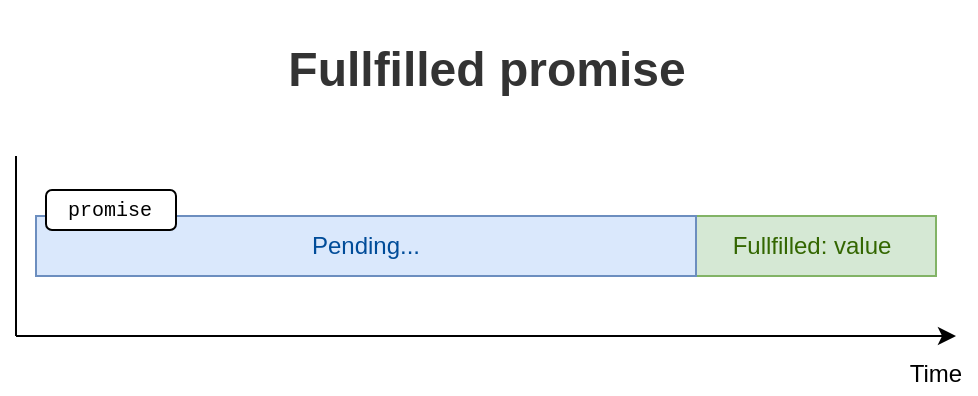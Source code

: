 <mxfile version="14.6.13" type="device" pages="2"><diagram id="idhxigilsuWetFB2cpPl" name="Resolved"><mxGraphModel dx="760" dy="653" grid="1" gridSize="10" guides="1" tooltips="1" connect="1" arrows="1" fold="1" page="0" pageScale="1" pageWidth="827" pageHeight="1169" math="0" shadow="0"><root><mxCell id="0"/><mxCell id="1" parent="0"/><mxCell id="N8z0Ye5YrI288PrtkeDU-1" value="" style="rounded=0;whiteSpace=wrap;html=1;fillColor=#d5e8d4;strokeColor=#82b366;" parent="1" vertex="1"><mxGeometry x="70" y="500" width="450" height="30" as="geometry"/></mxCell><mxCell id="N8z0Ye5YrI288PrtkeDU-3" value="Fullfilled promise" style="text;strokeColor=none;fillColor=none;html=1;fontSize=24;fontStyle=1;verticalAlign=middle;align=center;fontColor=#333333;" parent="1" vertex="1"><mxGeometry x="180" y="392" width="230" height="70" as="geometry"/></mxCell><mxCell id="N8z0Ye5YrI288PrtkeDU-5" value="" style="endArrow=classic;html=1;" parent="1" edge="1"><mxGeometry width="50" height="50" relative="1" as="geometry"><mxPoint x="60" y="560" as="sourcePoint"/><mxPoint x="530" y="560" as="targetPoint"/></mxGeometry></mxCell><mxCell id="N8z0Ye5YrI288PrtkeDU-6" value="" style="endArrow=none;html=1;" parent="1" edge="1"><mxGeometry width="50" height="50" relative="1" as="geometry"><mxPoint x="60" y="560" as="sourcePoint"/><mxPoint x="60" y="470" as="targetPoint"/></mxGeometry></mxCell><mxCell id="N8z0Ye5YrI288PrtkeDU-7" value="Time" style="text;html=1;strokeColor=none;fillColor=none;align=center;verticalAlign=middle;whiteSpace=wrap;rounded=0;" parent="1" vertex="1"><mxGeometry x="500" y="569" width="40" height="20" as="geometry"/></mxCell><mxCell id="N8z0Ye5YrI288PrtkeDU-12" value="" style="rounded=0;whiteSpace=wrap;html=1;fillColor=#dae8fc;strokeColor=#6c8ebf;" parent="1" vertex="1"><mxGeometry x="70" y="500" width="330" height="30" as="geometry"/></mxCell><mxCell id="N8z0Ye5YrI288PrtkeDU-13" value="Pending..." style="text;html=1;strokeColor=none;fillColor=none;align=center;verticalAlign=middle;whiteSpace=wrap;rounded=0;fontColor=#004C99;" parent="1" vertex="1"><mxGeometry x="195" y="505" width="80" height="20" as="geometry"/></mxCell><mxCell id="N8z0Ye5YrI288PrtkeDU-17" value="Fullfilled: value" style="text;html=1;strokeColor=none;fillColor=none;align=center;verticalAlign=middle;whiteSpace=wrap;rounded=0;fontColor=#336600;" parent="1" vertex="1"><mxGeometry x="393" y="505" width="130" height="20" as="geometry"/></mxCell><mxCell id="-S_mJhH61JFIsjPQwXrV-2" value="" style="rounded=1;whiteSpace=wrap;html=1;labelBackgroundColor=#ffffff;fontFamily=Courier New;fontSize=23;fontColor=#666666;align=left;" parent="1" vertex="1"><mxGeometry x="75" y="487" width="65" height="20" as="geometry"/></mxCell><mxCell id="N8z0Ye5YrI288PrtkeDU-10" value="promise" style="text;html=1;strokeColor=none;fillColor=none;align=center;verticalAlign=middle;whiteSpace=wrap;rounded=0;fontSize=10;fontFamily=Courier New;" parent="1" vertex="1"><mxGeometry x="81" y="487" width="52" height="20" as="geometry"/></mxCell></root></mxGraphModel></diagram><diagram name="Rejected" id="05dCHv4usbjD3H7Q2Go7"><mxGraphModel dx="760" dy="653" grid="1" gridSize="10" guides="1" tooltips="1" connect="1" arrows="1" fold="1" page="0" pageScale="1" pageWidth="827" pageHeight="1169" math="0" shadow="0"><root><mxCell id="Uot6-I3UawnojIUIg4Ep-0"/><mxCell id="Uot6-I3UawnojIUIg4Ep-1" parent="Uot6-I3UawnojIUIg4Ep-0"/><mxCell id="kild9HkDpiPhEhQXivw6-0" value="" style="rounded=0;whiteSpace=wrap;html=1;fillColor=#f8cecc;strokeColor=#b85450;" vertex="1" parent="Uot6-I3UawnojIUIg4Ep-1"><mxGeometry x="70" y="500" width="450" height="30" as="geometry"/></mxCell><mxCell id="kild9HkDpiPhEhQXivw6-1" value="Rejected promise" style="text;strokeColor=none;fillColor=none;html=1;fontSize=24;fontStyle=1;verticalAlign=middle;align=center;fontColor=#333333;" vertex="1" parent="Uot6-I3UawnojIUIg4Ep-1"><mxGeometry x="180" y="397" width="230" height="70" as="geometry"/></mxCell><mxCell id="kild9HkDpiPhEhQXivw6-2" value="" style="endArrow=classic;html=1;" edge="1" parent="Uot6-I3UawnojIUIg4Ep-1"><mxGeometry width="50" height="50" relative="1" as="geometry"><mxPoint x="60" y="560" as="sourcePoint"/><mxPoint x="530" y="560" as="targetPoint"/></mxGeometry></mxCell><mxCell id="kild9HkDpiPhEhQXivw6-3" value="" style="endArrow=none;html=1;" edge="1" parent="Uot6-I3UawnojIUIg4Ep-1"><mxGeometry width="50" height="50" relative="1" as="geometry"><mxPoint x="60" y="560" as="sourcePoint"/><mxPoint x="60" y="470" as="targetPoint"/></mxGeometry></mxCell><mxCell id="kild9HkDpiPhEhQXivw6-4" value="Time" style="text;html=1;strokeColor=none;fillColor=none;align=center;verticalAlign=middle;whiteSpace=wrap;rounded=0;" vertex="1" parent="Uot6-I3UawnojIUIg4Ep-1"><mxGeometry x="500" y="569" width="40" height="20" as="geometry"/></mxCell><mxCell id="kild9HkDpiPhEhQXivw6-5" value="" style="rounded=0;whiteSpace=wrap;html=1;fillColor=#dae8fc;strokeColor=#6c8ebf;" vertex="1" parent="Uot6-I3UawnojIUIg4Ep-1"><mxGeometry x="70" y="500" width="330" height="30" as="geometry"/></mxCell><mxCell id="kild9HkDpiPhEhQXivw6-6" value="Pending..." style="text;html=1;strokeColor=none;fillColor=none;align=center;verticalAlign=middle;whiteSpace=wrap;rounded=0;fontColor=#004C99;" vertex="1" parent="Uot6-I3UawnojIUIg4Ep-1"><mxGeometry x="195" y="505" width="80" height="20" as="geometry"/></mxCell><mxCell id="kild9HkDpiPhEhQXivw6-7" value="Rejected: error" style="text;html=1;strokeColor=none;fillColor=none;align=center;verticalAlign=middle;whiteSpace=wrap;rounded=0;fontColor=#660000;" vertex="1" parent="Uot6-I3UawnojIUIg4Ep-1"><mxGeometry x="393" y="505" width="130" height="20" as="geometry"/></mxCell><mxCell id="kild9HkDpiPhEhQXivw6-8" value="" style="rounded=1;whiteSpace=wrap;html=1;labelBackgroundColor=#ffffff;fontFamily=Courier New;fontSize=23;fontColor=#666666;align=left;" vertex="1" parent="Uot6-I3UawnojIUIg4Ep-1"><mxGeometry x="75" y="487" width="65" height="20" as="geometry"/></mxCell><mxCell id="kild9HkDpiPhEhQXivw6-9" value="promise" style="text;html=1;strokeColor=none;fillColor=none;align=center;verticalAlign=middle;whiteSpace=wrap;rounded=0;fontSize=10;fontFamily=Courier New;" vertex="1" parent="Uot6-I3UawnojIUIg4Ep-1"><mxGeometry x="81" y="487" width="52" height="20" as="geometry"/></mxCell></root></mxGraphModel></diagram></mxfile>